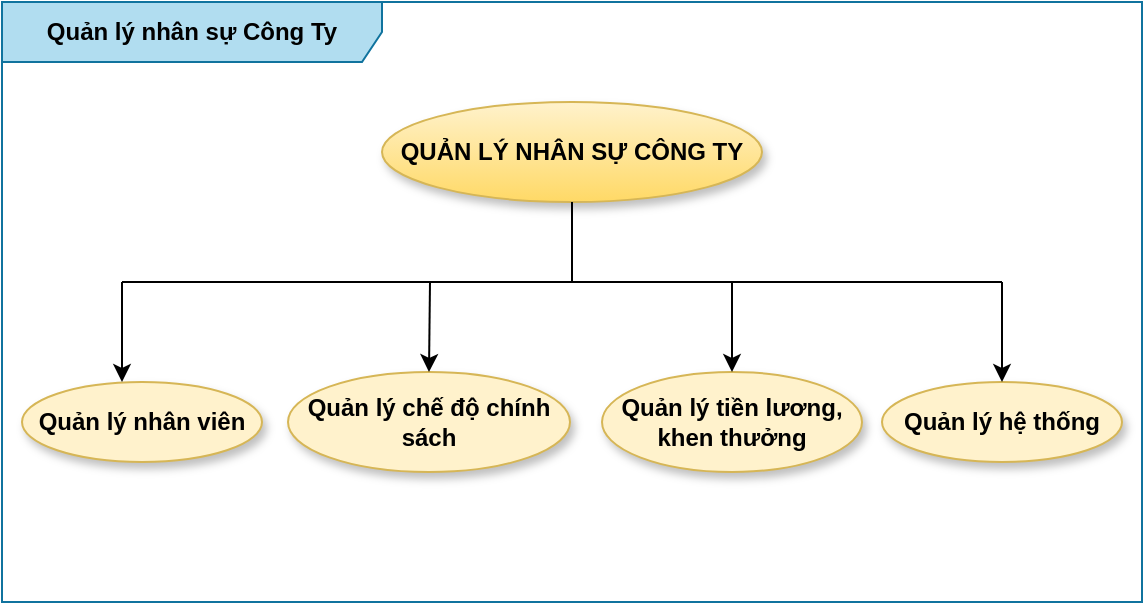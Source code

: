 <mxfile version="20.6.0" type="github">
  <diagram id="JODqEMpE88gugYrYGY8W" name="Trang-1">
    <mxGraphModel dx="1043" dy="633" grid="1" gridSize="10" guides="1" tooltips="1" connect="1" arrows="1" fold="1" page="1" pageScale="1" pageWidth="827" pageHeight="1169" math="0" shadow="0">
      <root>
        <mxCell id="0" />
        <mxCell id="1" parent="0" />
        <mxCell id="lxZn6DWTCoBXOgKpksJs-2" value="Quản lý nhân sự Công Ty" style="shape=umlFrame;whiteSpace=wrap;html=1;width=190;height=30;fillColor=#b1ddf0;strokeColor=#10739e;fontStyle=1" vertex="1" parent="1">
          <mxGeometry x="200" y="60" width="570" height="300" as="geometry" />
        </mxCell>
        <mxCell id="lxZn6DWTCoBXOgKpksJs-3" value="QUẢN LÝ NHÂN SỰ CÔNG TY" style="ellipse;whiteSpace=wrap;html=1;fillColor=#fff2cc;strokeColor=#d6b656;fillStyle=auto;shadow=1;sketch=0;fontStyle=1;gradientColor=#ffd966;" vertex="1" parent="1">
          <mxGeometry x="390" y="110" width="190" height="50" as="geometry" />
        </mxCell>
        <mxCell id="lxZn6DWTCoBXOgKpksJs-4" value="Quản lý nhân viên" style="ellipse;whiteSpace=wrap;html=1;fillColor=#fff2cc;strokeColor=#d6b656;shadow=1;fontStyle=1" vertex="1" parent="1">
          <mxGeometry x="210" y="250" width="120" height="40" as="geometry" />
        </mxCell>
        <mxCell id="lxZn6DWTCoBXOgKpksJs-5" value="Quản lý chế độ chính sách" style="ellipse;whiteSpace=wrap;html=1;fontStyle=1;fillColor=#fff2cc;strokeColor=#d6b656;shadow=1;" vertex="1" parent="1">
          <mxGeometry x="343" y="245" width="141" height="50" as="geometry" />
        </mxCell>
        <mxCell id="lxZn6DWTCoBXOgKpksJs-6" value="Quản lý tiền lương,&lt;br&gt;khen thưởng" style="ellipse;whiteSpace=wrap;html=1;fontStyle=1;fillColor=#fff2cc;strokeColor=#d6b656;shadow=1;" vertex="1" parent="1">
          <mxGeometry x="500" y="245" width="130" height="50" as="geometry" />
        </mxCell>
        <mxCell id="lxZn6DWTCoBXOgKpksJs-7" value="Quản lý hệ thống" style="ellipse;whiteSpace=wrap;html=1;fontStyle=1;fillColor=#fff2cc;strokeColor=#d6b656;shadow=1;" vertex="1" parent="1">
          <mxGeometry x="640" y="250" width="120" height="40" as="geometry" />
        </mxCell>
        <mxCell id="lxZn6DWTCoBXOgKpksJs-14" value="" style="endArrow=none;html=1;rounded=0;" edge="1" parent="1">
          <mxGeometry width="50" height="50" relative="1" as="geometry">
            <mxPoint x="260" y="200" as="sourcePoint" />
            <mxPoint x="700" y="200" as="targetPoint" />
          </mxGeometry>
        </mxCell>
        <mxCell id="lxZn6DWTCoBXOgKpksJs-15" value="" style="endArrow=classic;html=1;rounded=0;" edge="1" parent="1">
          <mxGeometry width="50" height="50" relative="1" as="geometry">
            <mxPoint x="260" y="200" as="sourcePoint" />
            <mxPoint x="260" y="250" as="targetPoint" />
          </mxGeometry>
        </mxCell>
        <mxCell id="lxZn6DWTCoBXOgKpksJs-16" value="" style="endArrow=classic;html=1;rounded=0;entryX=0.5;entryY=0;entryDx=0;entryDy=0;" edge="1" parent="1" target="lxZn6DWTCoBXOgKpksJs-5">
          <mxGeometry width="50" height="50" relative="1" as="geometry">
            <mxPoint x="414" y="200" as="sourcePoint" />
            <mxPoint x="420" y="240" as="targetPoint" />
          </mxGeometry>
        </mxCell>
        <mxCell id="lxZn6DWTCoBXOgKpksJs-17" value="" style="endArrow=classic;html=1;rounded=0;entryX=0.5;entryY=0;entryDx=0;entryDy=0;" edge="1" parent="1" target="lxZn6DWTCoBXOgKpksJs-6">
          <mxGeometry width="50" height="50" relative="1" as="geometry">
            <mxPoint x="565" y="200" as="sourcePoint" />
            <mxPoint x="460" y="230" as="targetPoint" />
          </mxGeometry>
        </mxCell>
        <mxCell id="lxZn6DWTCoBXOgKpksJs-18" value="" style="endArrow=classic;html=1;rounded=0;entryX=0.5;entryY=0;entryDx=0;entryDy=0;" edge="1" parent="1" target="lxZn6DWTCoBXOgKpksJs-7">
          <mxGeometry width="50" height="50" relative="1" as="geometry">
            <mxPoint x="700" y="200" as="sourcePoint" />
            <mxPoint x="460" y="230" as="targetPoint" />
          </mxGeometry>
        </mxCell>
        <mxCell id="lxZn6DWTCoBXOgKpksJs-19" value="" style="endArrow=none;html=1;rounded=0;exitX=0.5;exitY=1;exitDx=0;exitDy=0;" edge="1" parent="1" source="lxZn6DWTCoBXOgKpksJs-3">
          <mxGeometry width="50" height="50" relative="1" as="geometry">
            <mxPoint x="410" y="280" as="sourcePoint" />
            <mxPoint x="485" y="200" as="targetPoint" />
          </mxGeometry>
        </mxCell>
      </root>
    </mxGraphModel>
  </diagram>
</mxfile>
